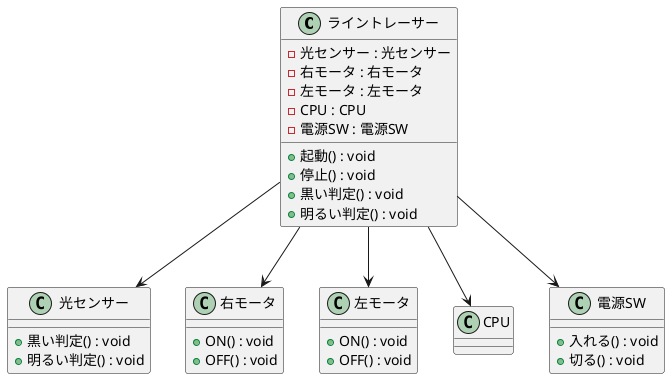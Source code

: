 @startuml ライントレーサー
class ライントレーサー {
  - 光センサー : 光センサー
  - 右モータ : 右モータ
  - 左モータ : 左モータ
  - CPU : CPU
  - 電源SW : 電源SW

  + 起動() : void
  + 停止() : void
  + 黒い判定() : void
  + 明るい判定() : void
}

class 光センサー {
  + 黒い判定() : void
  + 明るい判定() : void
}

class 右モータ {
  + ON() : void
  + OFF() : void
}

class 左モータ {
  + ON() : void
  + OFF() : void
}

class CPU {}

class 電源SW {
  + 入れる() : void
  + 切る() : void
}

ライントレーサー --> 光センサー
ライントレーサー --> 右モータ
ライントレーサー --> 左モータ
ライントレーサー --> CPU
ライントレーサー --> 電源SW
@enduml